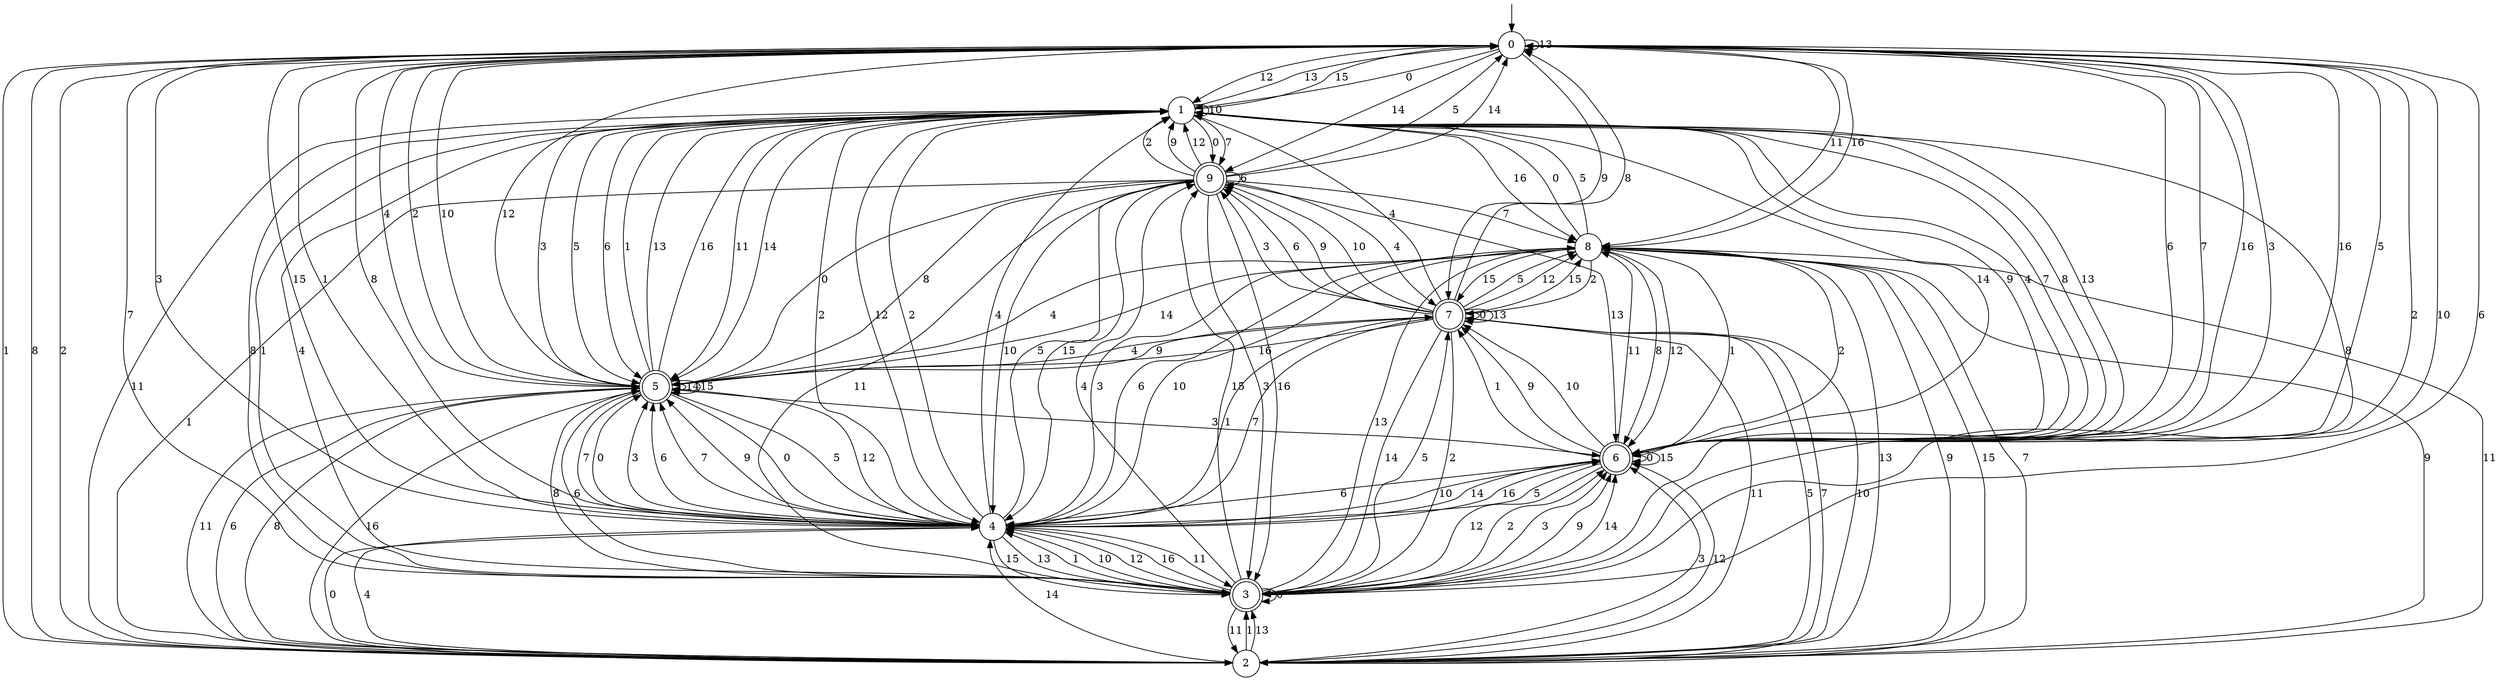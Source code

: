 digraph g {

	s0 [shape="circle" label="0"];
	s1 [shape="circle" label="1"];
	s2 [shape="circle" label="2"];
	s3 [shape="doublecircle" label="3"];
	s4 [shape="circle" label="4"];
	s5 [shape="doublecircle" label="5"];
	s6 [shape="doublecircle" label="6"];
	s7 [shape="doublecircle" label="7"];
	s8 [shape="circle" label="8"];
	s9 [shape="doublecircle" label="9"];
	s0 -> s1 [label="0"];
	s0 -> s2 [label="1"];
	s0 -> s3 [label="2"];
	s0 -> s4 [label="3"];
	s0 -> s5 [label="4"];
	s0 -> s6 [label="5"];
	s0 -> s6 [label="6"];
	s0 -> s6 [label="7"];
	s0 -> s2 [label="8"];
	s0 -> s7 [label="9"];
	s0 -> s3 [label="10"];
	s0 -> s8 [label="11"];
	s0 -> s1 [label="12"];
	s0 -> s0 [label="13"];
	s0 -> s9 [label="14"];
	s0 -> s4 [label="15"];
	s0 -> s6 [label="16"];
	s1 -> s9 [label="0"];
	s1 -> s3 [label="1"];
	s1 -> s4 [label="2"];
	s1 -> s5 [label="3"];
	s1 -> s3 [label="4"];
	s1 -> s5 [label="5"];
	s1 -> s5 [label="6"];
	s1 -> s9 [label="7"];
	s1 -> s3 [label="8"];
	s1 -> s6 [label="9"];
	s1 -> s1 [label="10"];
	s1 -> s5 [label="11"];
	s1 -> s4 [label="12"];
	s1 -> s0 [label="13"];
	s1 -> s5 [label="14"];
	s1 -> s0 [label="15"];
	s1 -> s8 [label="16"];
	s2 -> s4 [label="0"];
	s2 -> s3 [label="1"];
	s2 -> s0 [label="2"];
	s2 -> s6 [label="3"];
	s2 -> s4 [label="4"];
	s2 -> s7 [label="5"];
	s2 -> s5 [label="6"];
	s2 -> s7 [label="7"];
	s2 -> s5 [label="8"];
	s2 -> s8 [label="9"];
	s2 -> s7 [label="10"];
	s2 -> s1 [label="11"];
	s2 -> s6 [label="12"];
	s2 -> s3 [label="13"];
	s2 -> s4 [label="14"];
	s2 -> s8 [label="15"];
	s2 -> s5 [label="16"];
	s3 -> s3 [label="0"];
	s3 -> s4 [label="1"];
	s3 -> s6 [label="2"];
	s3 -> s6 [label="3"];
	s3 -> s9 [label="4"];
	s3 -> s7 [label="5"];
	s3 -> s0 [label="6"];
	s3 -> s0 [label="7"];
	s3 -> s1 [label="8"];
	s3 -> s6 [label="9"];
	s3 -> s4 [label="10"];
	s3 -> s2 [label="11"];
	s3 -> s4 [label="12"];
	s3 -> s8 [label="13"];
	s3 -> s6 [label="14"];
	s3 -> s9 [label="15"];
	s3 -> s4 [label="16"];
	s4 -> s5 [label="0"];
	s4 -> s0 [label="1"];
	s4 -> s1 [label="2"];
	s4 -> s5 [label="3"];
	s4 -> s1 [label="4"];
	s4 -> s9 [label="5"];
	s4 -> s5 [label="6"];
	s4 -> s5 [label="7"];
	s4 -> s0 [label="8"];
	s4 -> s5 [label="9"];
	s4 -> s6 [label="10"];
	s4 -> s3 [label="11"];
	s4 -> s5 [label="12"];
	s4 -> s3 [label="13"];
	s4 -> s6 [label="14"];
	s4 -> s3 [label="15"];
	s4 -> s6 [label="16"];
	s5 -> s4 [label="0"];
	s5 -> s1 [label="1"];
	s5 -> s0 [label="2"];
	s5 -> s6 [label="3"];
	s5 -> s7 [label="4"];
	s5 -> s4 [label="5"];
	s5 -> s3 [label="6"];
	s5 -> s4 [label="7"];
	s5 -> s3 [label="8"];
	s5 -> s7 [label="9"];
	s5 -> s0 [label="10"];
	s5 -> s2 [label="11"];
	s5 -> s0 [label="12"];
	s5 -> s1 [label="13"];
	s5 -> s5 [label="14"];
	s5 -> s5 [label="15"];
	s5 -> s1 [label="16"];
	s6 -> s6 [label="0"];
	s6 -> s7 [label="1"];
	s6 -> s8 [label="2"];
	s6 -> s0 [label="3"];
	s6 -> s1 [label="4"];
	s6 -> s4 [label="5"];
	s6 -> s4 [label="6"];
	s6 -> s1 [label="7"];
	s6 -> s1 [label="8"];
	s6 -> s7 [label="9"];
	s6 -> s7 [label="10"];
	s6 -> s8 [label="11"];
	s6 -> s3 [label="12"];
	s6 -> s1 [label="13"];
	s6 -> s1 [label="14"];
	s6 -> s6 [label="15"];
	s6 -> s0 [label="16"];
	s7 -> s7 [label="0"];
	s7 -> s4 [label="1"];
	s7 -> s3 [label="2"];
	s7 -> s9 [label="3"];
	s7 -> s1 [label="4"];
	s7 -> s8 [label="5"];
	s7 -> s9 [label="6"];
	s7 -> s4 [label="7"];
	s7 -> s0 [label="8"];
	s7 -> s9 [label="9"];
	s7 -> s9 [label="10"];
	s7 -> s2 [label="11"];
	s7 -> s8 [label="12"];
	s7 -> s7 [label="13"];
	s7 -> s3 [label="14"];
	s7 -> s8 [label="15"];
	s7 -> s5 [label="16"];
	s8 -> s1 [label="0"];
	s8 -> s6 [label="1"];
	s8 -> s7 [label="2"];
	s8 -> s4 [label="3"];
	s8 -> s5 [label="4"];
	s8 -> s1 [label="5"];
	s8 -> s4 [label="6"];
	s8 -> s2 [label="7"];
	s8 -> s6 [label="8"];
	s8 -> s2 [label="9"];
	s8 -> s4 [label="10"];
	s8 -> s2 [label="11"];
	s8 -> s6 [label="12"];
	s8 -> s2 [label="13"];
	s8 -> s5 [label="14"];
	s8 -> s7 [label="15"];
	s8 -> s0 [label="16"];
	s9 -> s5 [label="0"];
	s9 -> s2 [label="1"];
	s9 -> s1 [label="2"];
	s9 -> s3 [label="3"];
	s9 -> s7 [label="4"];
	s9 -> s0 [label="5"];
	s9 -> s9 [label="6"];
	s9 -> s8 [label="7"];
	s9 -> s5 [label="8"];
	s9 -> s1 [label="9"];
	s9 -> s4 [label="10"];
	s9 -> s3 [label="11"];
	s9 -> s1 [label="12"];
	s9 -> s6 [label="13"];
	s9 -> s0 [label="14"];
	s9 -> s4 [label="15"];
	s9 -> s3 [label="16"];

__start0 [label="" shape="none" width="0" height="0"];
__start0 -> s0;

}

